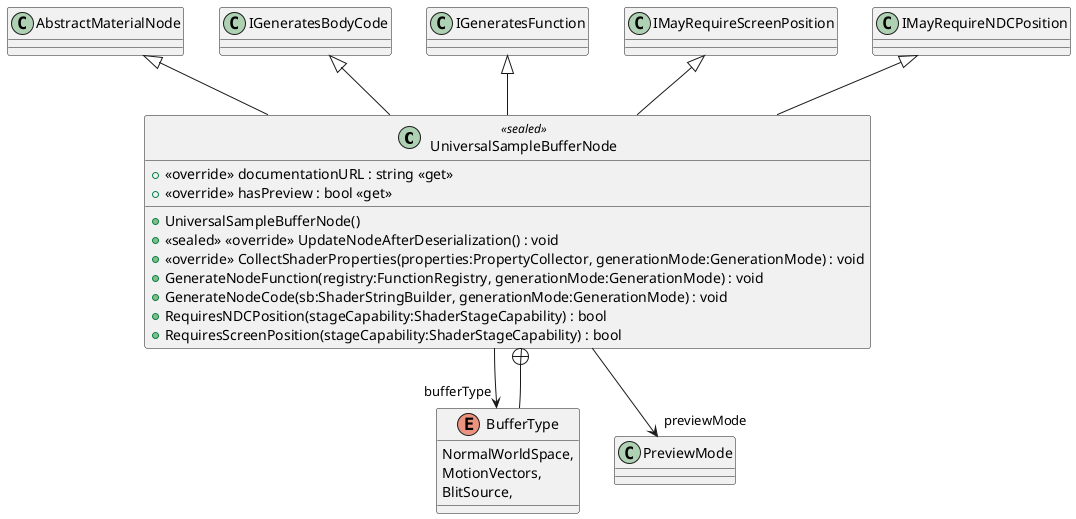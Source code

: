@startuml
class UniversalSampleBufferNode <<sealed>> {
    + <<override>> documentationURL : string <<get>>
    + UniversalSampleBufferNode()
    + <<override>> hasPreview : bool <<get>>
    + <<sealed>> <<override>> UpdateNodeAfterDeserialization() : void
    + <<override>> CollectShaderProperties(properties:PropertyCollector, generationMode:GenerationMode) : void
    + GenerateNodeFunction(registry:FunctionRegistry, generationMode:GenerationMode) : void
    + GenerateNodeCode(sb:ShaderStringBuilder, generationMode:GenerationMode) : void
    + RequiresNDCPosition(stageCapability:ShaderStageCapability) : bool
    + RequiresScreenPosition(stageCapability:ShaderStageCapability) : bool
}
enum BufferType {
    NormalWorldSpace,
    MotionVectors,
    BlitSource,
}
AbstractMaterialNode <|-- UniversalSampleBufferNode
IGeneratesBodyCode <|-- UniversalSampleBufferNode
IGeneratesFunction <|-- UniversalSampleBufferNode
IMayRequireScreenPosition <|-- UniversalSampleBufferNode
IMayRequireNDCPosition <|-- UniversalSampleBufferNode
UniversalSampleBufferNode --> "bufferType" BufferType
UniversalSampleBufferNode --> "previewMode" PreviewMode
UniversalSampleBufferNode +-- BufferType
@enduml
